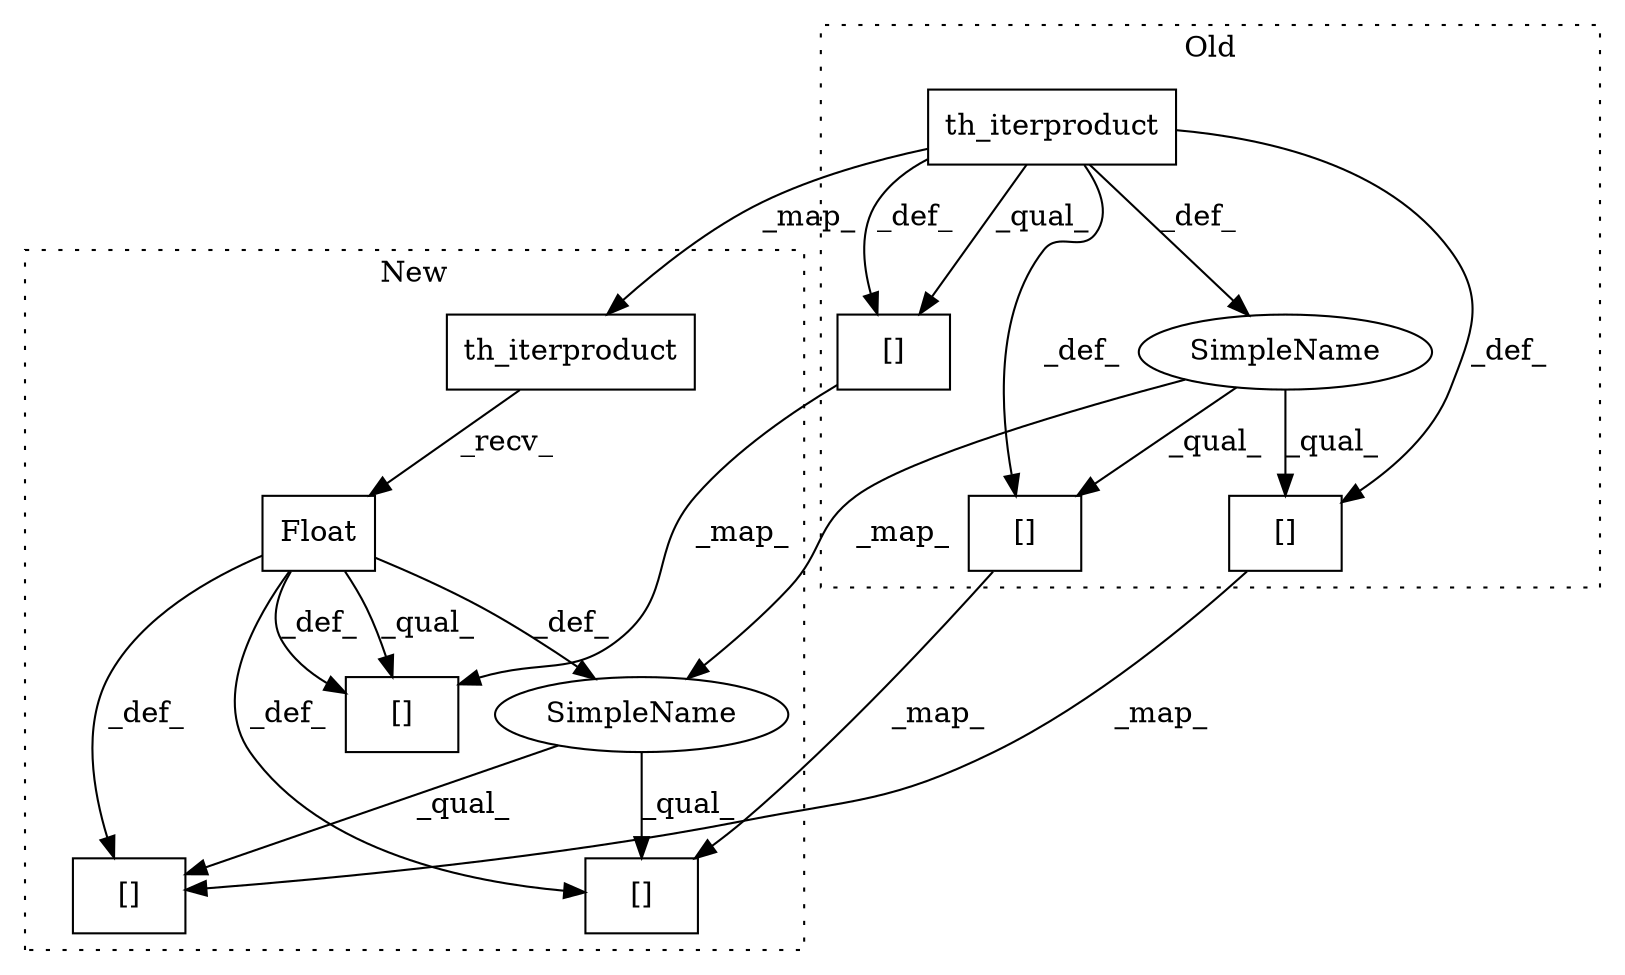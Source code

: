 digraph G {
subgraph cluster0 {
1 [label="th_iterproduct" a="32" s="1214,1248" l="15,1" shape="box"];
3 [label="[]" a="2" s="1639,1687" l="18,2" shape="box"];
6 [label="SimpleName" a="42" s="1549" l="10" shape="ellipse"];
8 [label="[]" a="2" s="1778,1826" l="18,2" shape="box"];
11 [label="[]" a="2" s="1414,1458" l="14,2" shape="box"];
label = "Old";
style="dotted";
}
subgraph cluster1 {
2 [label="th_iterproduct" a="32" s="1501,1535" l="15,1" shape="box"];
4 [label="[]" a="2" s="2108,2185" l="18,2" shape="box"];
5 [label="SimpleName" a="42" s="2007" l="10" shape="ellipse"];
7 [label="[]" a="2" s="2305,2382" l="18,2" shape="box"];
9 [label="Float" a="32" s="1592" l="7" shape="box"];
10 [label="[]" a="2" s="1814,1887" l="14,2" shape="box"];
label = "New";
style="dotted";
}
1 -> 11 [label="_def_"];
1 -> 8 [label="_def_"];
1 -> 6 [label="_def_"];
1 -> 11 [label="_qual_"];
1 -> 2 [label="_map_"];
1 -> 3 [label="_def_"];
2 -> 9 [label="_recv_"];
3 -> 4 [label="_map_"];
5 -> 7 [label="_qual_"];
5 -> 4 [label="_qual_"];
6 -> 3 [label="_qual_"];
6 -> 8 [label="_qual_"];
6 -> 5 [label="_map_"];
8 -> 7 [label="_map_"];
9 -> 5 [label="_def_"];
9 -> 4 [label="_def_"];
9 -> 7 [label="_def_"];
9 -> 10 [label="_qual_"];
9 -> 10 [label="_def_"];
11 -> 10 [label="_map_"];
}